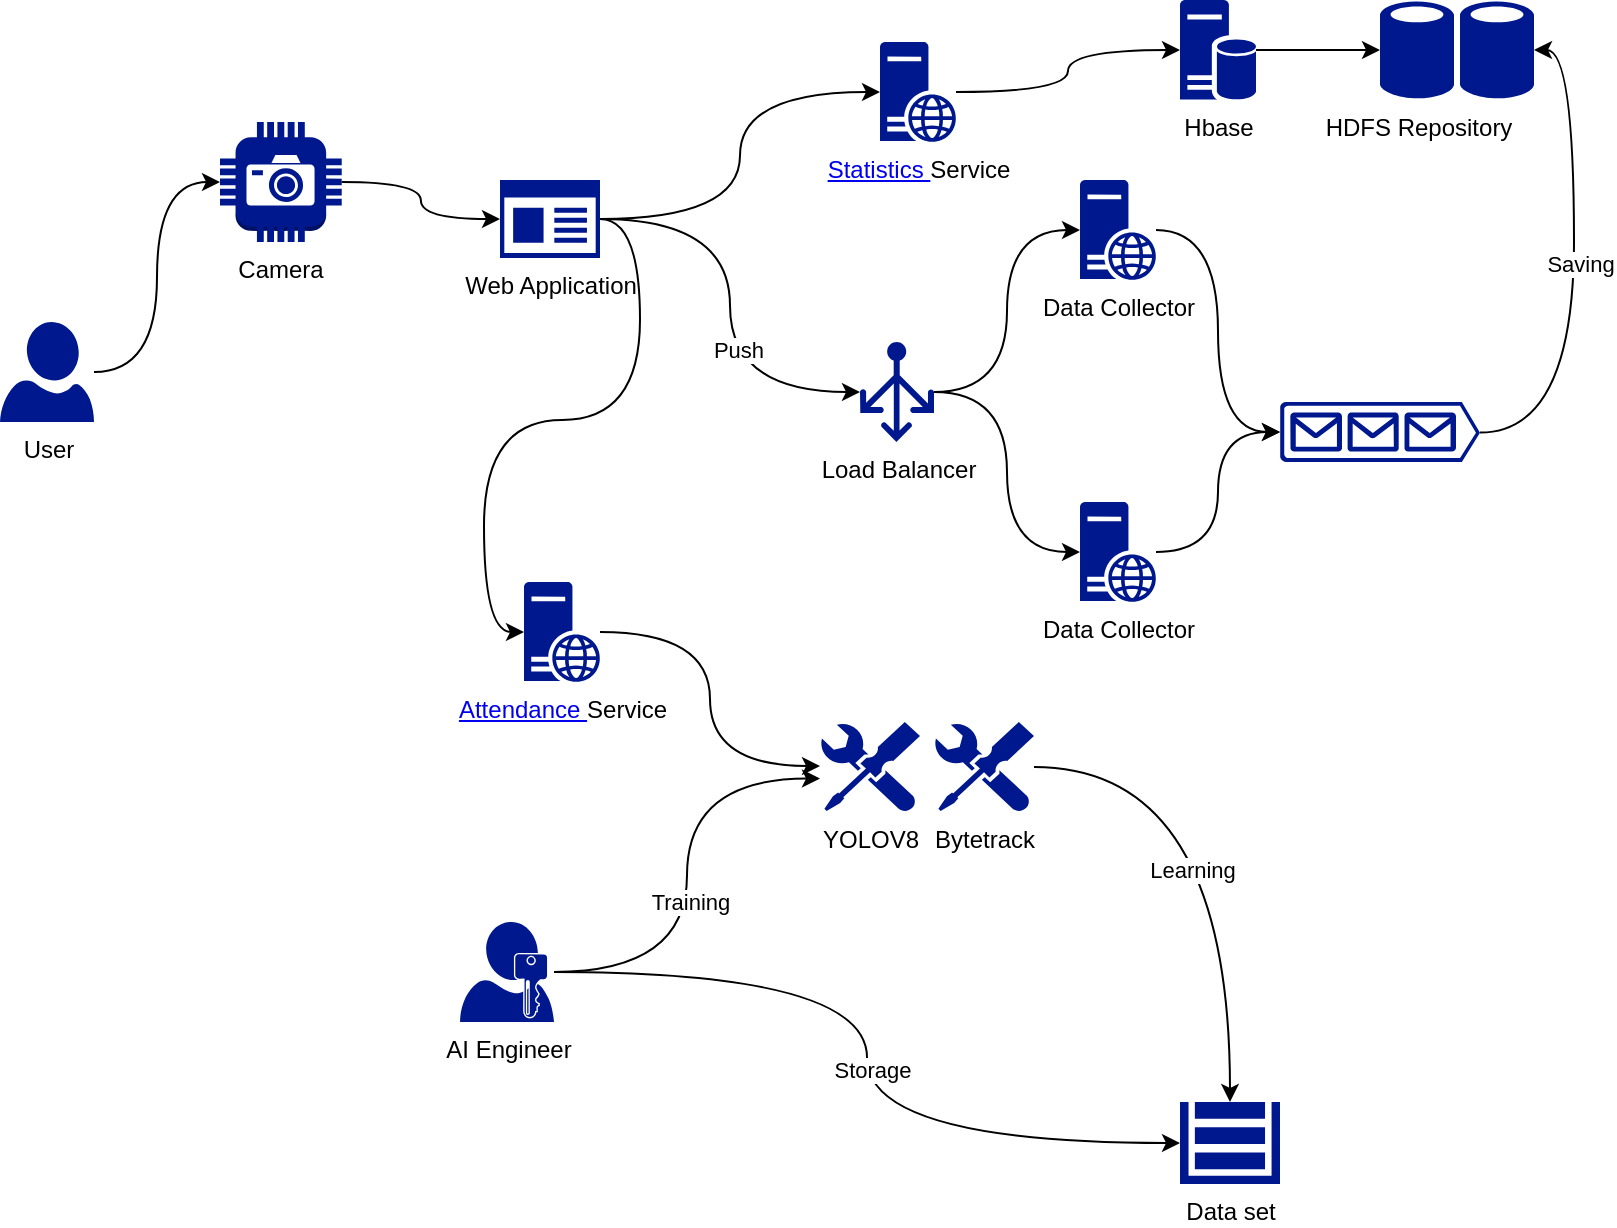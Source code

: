 <mxfile version="24.6.2" type="github">
  <diagram name="Page-1" id="eFmblNhzf9QaGGUQEju5">
    <mxGraphModel dx="2045" dy="632" grid="1" gridSize="10" guides="1" tooltips="1" connect="1" arrows="1" fold="1" page="1" pageScale="1" pageWidth="850" pageHeight="1100" math="0" shadow="0">
      <root>
        <mxCell id="0" />
        <mxCell id="1" parent="0" />
        <mxCell id="c2HthiqBb-Sy_DF1GoUE-1" value="Web Application" style="sketch=0;aspect=fixed;pointerEvents=1;shadow=0;dashed=0;html=1;strokeColor=none;labelPosition=center;verticalLabelPosition=bottom;verticalAlign=top;align=center;fillColor=#00188D;shape=mxgraph.mscae.enterprise.app_generic" parent="1" vertex="1">
          <mxGeometry x="240" y="249" width="50" height="39" as="geometry" />
        </mxCell>
        <mxCell id="c2HthiqBb-Sy_DF1GoUE-3" value="Camera" style="outlineConnect=0;dashed=0;verticalLabelPosition=bottom;verticalAlign=top;align=center;html=1;shape=mxgraph.aws3.camera;fillColor=#00188D;gradientColor=none;" parent="1" vertex="1">
          <mxGeometry x="100" y="220" width="60.86" height="60" as="geometry" />
        </mxCell>
        <mxCell id="c2HthiqBb-Sy_DF1GoUE-4" value="User" style="sketch=0;aspect=fixed;pointerEvents=1;shadow=0;dashed=0;html=1;strokeColor=none;labelPosition=center;verticalLabelPosition=bottom;verticalAlign=top;align=center;fillColor=#00188D;shape=mxgraph.azure.user" parent="1" vertex="1">
          <mxGeometry x="-10" y="320" width="47" height="50" as="geometry" />
        </mxCell>
        <mxCell id="c2HthiqBb-Sy_DF1GoUE-5" style="edgeStyle=orthogonalEdgeStyle;rounded=0;orthogonalLoop=1;jettySize=auto;html=1;entryX=0;entryY=0.5;entryDx=0;entryDy=0;entryPerimeter=0;curved=1;" parent="1" source="c2HthiqBb-Sy_DF1GoUE-4" target="c2HthiqBb-Sy_DF1GoUE-3" edge="1">
          <mxGeometry relative="1" as="geometry" />
        </mxCell>
        <mxCell id="c2HthiqBb-Sy_DF1GoUE-6" style="edgeStyle=orthogonalEdgeStyle;rounded=0;orthogonalLoop=1;jettySize=auto;html=1;entryX=0;entryY=0.5;entryDx=0;entryDy=0;entryPerimeter=0;curved=1;" parent="1" source="c2HthiqBb-Sy_DF1GoUE-3" target="c2HthiqBb-Sy_DF1GoUE-1" edge="1">
          <mxGeometry relative="1" as="geometry" />
        </mxCell>
        <mxCell id="9qIOV8EpZsGLg9kD6BlE-2" value="Data Collector" style="sketch=0;aspect=fixed;pointerEvents=1;shadow=0;dashed=0;html=1;strokeColor=none;labelPosition=center;verticalLabelPosition=bottom;verticalAlign=top;align=center;fillColor=#00188D;shape=mxgraph.mscae.enterprise.web_server" vertex="1" parent="1">
          <mxGeometry x="530" y="249" width="38" height="50" as="geometry" />
        </mxCell>
        <mxCell id="9qIOV8EpZsGLg9kD6BlE-3" style="edgeStyle=orthogonalEdgeStyle;rounded=0;orthogonalLoop=1;jettySize=auto;html=1;entryX=0;entryY=0.5;entryDx=0;entryDy=0;entryPerimeter=0;curved=1;" edge="1" parent="1" source="9qIOV8EpZsGLg9kD6BlE-2" target="9qIOV8EpZsGLg9kD6BlE-12">
          <mxGeometry relative="1" as="geometry" />
        </mxCell>
        <mxCell id="9qIOV8EpZsGLg9kD6BlE-10" value="&lt;div&gt;Load Balancer&lt;/div&gt;" style="sketch=0;aspect=fixed;pointerEvents=1;shadow=0;dashed=0;html=1;strokeColor=none;labelPosition=center;verticalLabelPosition=bottom;verticalAlign=top;align=center;fillColor=#00188D;shape=mxgraph.azure.load_balancer_generic" vertex="1" parent="1">
          <mxGeometry x="420" y="330" width="37" height="50" as="geometry" />
        </mxCell>
        <mxCell id="9qIOV8EpZsGLg9kD6BlE-11" style="edgeStyle=orthogonalEdgeStyle;rounded=0;orthogonalLoop=1;jettySize=auto;html=1;entryX=0;entryY=0.5;entryDx=0;entryDy=0;entryPerimeter=0;curved=1;" edge="1" parent="1" source="9qIOV8EpZsGLg9kD6BlE-10" target="9qIOV8EpZsGLg9kD6BlE-2">
          <mxGeometry relative="1" as="geometry" />
        </mxCell>
        <mxCell id="9qIOV8EpZsGLg9kD6BlE-12" value="" style="sketch=0;aspect=fixed;pointerEvents=1;shadow=0;dashed=0;html=1;strokeColor=none;labelPosition=center;verticalLabelPosition=bottom;verticalAlign=top;align=center;fillColor=#00188D;shape=mxgraph.azure.queue_generic" vertex="1" parent="1">
          <mxGeometry x="630" y="360" width="100" height="30" as="geometry" />
        </mxCell>
        <mxCell id="9qIOV8EpZsGLg9kD6BlE-14" style="edgeStyle=orthogonalEdgeStyle;rounded=0;orthogonalLoop=1;jettySize=auto;html=1;entryX=0;entryY=0.5;entryDx=0;entryDy=0;entryPerimeter=0;curved=1;" edge="1" parent="1" source="c2HthiqBb-Sy_DF1GoUE-1" target="9qIOV8EpZsGLg9kD6BlE-10">
          <mxGeometry relative="1" as="geometry" />
        </mxCell>
        <mxCell id="9qIOV8EpZsGLg9kD6BlE-49" value="Push" style="edgeLabel;html=1;align=center;verticalAlign=middle;resizable=0;points=[];" vertex="1" connectable="0" parent="9qIOV8EpZsGLg9kD6BlE-14">
          <mxGeometry x="0.199" y="4" relative="1" as="geometry">
            <mxPoint as="offset" />
          </mxGeometry>
        </mxCell>
        <mxCell id="9qIOV8EpZsGLg9kD6BlE-16" style="edgeStyle=orthogonalEdgeStyle;rounded=0;orthogonalLoop=1;jettySize=auto;html=1;entryX=0;entryY=0.5;entryDx=0;entryDy=0;entryPerimeter=0;curved=1;exitX=1;exitY=0.5;exitDx=0;exitDy=0;exitPerimeter=0;" edge="1" parent="1" source="c2HthiqBb-Sy_DF1GoUE-1" target="9qIOV8EpZsGLg9kD6BlE-17">
          <mxGeometry relative="1" as="geometry" />
        </mxCell>
        <mxCell id="9qIOV8EpZsGLg9kD6BlE-17" value="&lt;a&gt;Attendance &lt;/a&gt;Service" style="sketch=0;aspect=fixed;pointerEvents=1;shadow=0;dashed=0;html=1;strokeColor=none;labelPosition=center;verticalLabelPosition=bottom;verticalAlign=top;align=center;fillColor=#00188D;shape=mxgraph.mscae.enterprise.web_server" vertex="1" parent="1">
          <mxGeometry x="252" y="450" width="38" height="50" as="geometry" />
        </mxCell>
        <mxCell id="9qIOV8EpZsGLg9kD6BlE-18" style="edgeStyle=orthogonalEdgeStyle;rounded=0;orthogonalLoop=1;jettySize=auto;html=1;entryX=0;entryY=0.489;entryDx=0;entryDy=0;entryPerimeter=0;curved=1;" edge="1" parent="1" source="9qIOV8EpZsGLg9kD6BlE-17" target="9qIOV8EpZsGLg9kD6BlE-19">
          <mxGeometry relative="1" as="geometry">
            <mxPoint x="407" y="485" as="targetPoint" />
          </mxGeometry>
        </mxCell>
        <mxCell id="9qIOV8EpZsGLg9kD6BlE-19" value="YOLOV8" style="sketch=0;aspect=fixed;pointerEvents=1;shadow=0;dashed=0;html=1;strokeColor=none;labelPosition=center;verticalLabelPosition=bottom;verticalAlign=top;align=center;fillColor=#00188D;shape=mxgraph.mscae.enterprise.tool;" vertex="1" parent="1">
          <mxGeometry x="400" y="520" width="50" height="45" as="geometry" />
        </mxCell>
        <mxCell id="9qIOV8EpZsGLg9kD6BlE-24" value="Data set " style="sketch=0;aspect=fixed;pointerEvents=1;shadow=0;dashed=0;html=1;strokeColor=none;labelPosition=center;verticalLabelPosition=bottom;verticalAlign=top;align=center;fillColor=#00188D;shape=mxgraph.mscae.enterprise.storage" vertex="1" parent="1">
          <mxGeometry x="580" y="710" width="50" height="41" as="geometry" />
        </mxCell>
        <mxCell id="9qIOV8EpZsGLg9kD6BlE-25" style="edgeStyle=orthogonalEdgeStyle;rounded=0;orthogonalLoop=1;jettySize=auto;html=1;entryX=0.5;entryY=0;entryDx=0;entryDy=0;entryPerimeter=0;curved=1;" edge="1" parent="1" source="9qIOV8EpZsGLg9kD6BlE-46" target="9qIOV8EpZsGLg9kD6BlE-24">
          <mxGeometry relative="1" as="geometry" />
        </mxCell>
        <mxCell id="9qIOV8EpZsGLg9kD6BlE-55" value="Learning" style="edgeLabel;html=1;align=center;verticalAlign=middle;resizable=0;points=[];" vertex="1" connectable="0" parent="9qIOV8EpZsGLg9kD6BlE-25">
          <mxGeometry x="0.131" y="-19" relative="1" as="geometry">
            <mxPoint y="-1" as="offset" />
          </mxGeometry>
        </mxCell>
        <mxCell id="9qIOV8EpZsGLg9kD6BlE-26" value="AI Engineer" style="sketch=0;aspect=fixed;pointerEvents=1;shadow=0;dashed=0;html=1;strokeColor=none;labelPosition=center;verticalLabelPosition=bottom;verticalAlign=top;align=center;shape=mxgraph.mscae.enterprise.user_permissions;fillColor=#00188D;" vertex="1" parent="1">
          <mxGeometry x="220" y="620" width="47" height="50" as="geometry" />
        </mxCell>
        <mxCell id="9qIOV8EpZsGLg9kD6BlE-27" style="edgeStyle=orthogonalEdgeStyle;rounded=0;orthogonalLoop=1;jettySize=auto;html=1;entryX=0;entryY=0.5;entryDx=0;entryDy=0;entryPerimeter=0;curved=1;" edge="1" parent="1" source="9qIOV8EpZsGLg9kD6BlE-26" target="9qIOV8EpZsGLg9kD6BlE-24">
          <mxGeometry relative="1" as="geometry" />
        </mxCell>
        <mxCell id="9qIOV8EpZsGLg9kD6BlE-32" value="Storage" style="edgeLabel;html=1;align=center;verticalAlign=middle;resizable=0;points=[];" vertex="1" connectable="0" parent="9qIOV8EpZsGLg9kD6BlE-27">
          <mxGeometry x="0.033" y="2" relative="1" as="geometry">
            <mxPoint y="-1" as="offset" />
          </mxGeometry>
        </mxCell>
        <mxCell id="9qIOV8EpZsGLg9kD6BlE-29" style="edgeStyle=orthogonalEdgeStyle;rounded=0;orthogonalLoop=1;jettySize=auto;html=1;entryX=0;entryY=0.628;entryDx=0;entryDy=0;entryPerimeter=0;curved=1;" edge="1" parent="1" source="9qIOV8EpZsGLg9kD6BlE-26" target="9qIOV8EpZsGLg9kD6BlE-19">
          <mxGeometry relative="1" as="geometry" />
        </mxCell>
        <mxCell id="9qIOV8EpZsGLg9kD6BlE-30" value="Training" style="edgeLabel;html=1;align=center;verticalAlign=middle;resizable=0;points=[];" vertex="1" connectable="0" parent="9qIOV8EpZsGLg9kD6BlE-29">
          <mxGeometry x="-0.12" y="-1" relative="1" as="geometry">
            <mxPoint y="-1" as="offset" />
          </mxGeometry>
        </mxCell>
        <mxCell id="9qIOV8EpZsGLg9kD6BlE-35" value="Data Collector" style="sketch=0;aspect=fixed;pointerEvents=1;shadow=0;dashed=0;html=1;strokeColor=none;labelPosition=center;verticalLabelPosition=bottom;verticalAlign=top;align=center;fillColor=#00188D;shape=mxgraph.mscae.enterprise.web_server" vertex="1" parent="1">
          <mxGeometry x="530" y="410" width="38" height="50" as="geometry" />
        </mxCell>
        <mxCell id="9qIOV8EpZsGLg9kD6BlE-36" style="edgeStyle=orthogonalEdgeStyle;rounded=0;orthogonalLoop=1;jettySize=auto;html=1;entryX=0;entryY=0.5;entryDx=0;entryDy=0;entryPerimeter=0;elbow=vertical;curved=1;" edge="1" parent="1" source="9qIOV8EpZsGLg9kD6BlE-10" target="9qIOV8EpZsGLg9kD6BlE-35">
          <mxGeometry relative="1" as="geometry" />
        </mxCell>
        <mxCell id="9qIOV8EpZsGLg9kD6BlE-37" style="edgeStyle=orthogonalEdgeStyle;rounded=0;orthogonalLoop=1;jettySize=auto;html=1;entryX=0;entryY=0.5;entryDx=0;entryDy=0;entryPerimeter=0;curved=1;" edge="1" parent="1" source="9qIOV8EpZsGLg9kD6BlE-35" target="9qIOV8EpZsGLg9kD6BlE-12">
          <mxGeometry relative="1" as="geometry" />
        </mxCell>
        <mxCell id="9qIOV8EpZsGLg9kD6BlE-39" value="&lt;span class=&quot;dict-pos&quot;&gt;&lt;/span&gt;&lt;a&gt;Statistics &lt;/a&gt;Service" style="sketch=0;aspect=fixed;pointerEvents=1;shadow=0;dashed=0;html=1;strokeColor=none;labelPosition=center;verticalLabelPosition=bottom;verticalAlign=top;align=center;fillColor=#00188D;shape=mxgraph.mscae.enterprise.web_server" vertex="1" parent="1">
          <mxGeometry x="430" y="180" width="38" height="50" as="geometry" />
        </mxCell>
        <mxCell id="9qIOV8EpZsGLg9kD6BlE-1" value="Hbase" style="sketch=0;aspect=fixed;pointerEvents=1;shadow=0;dashed=0;html=1;strokeColor=none;labelPosition=center;verticalLabelPosition=bottom;verticalAlign=top;align=center;fillColor=#00188D;shape=mxgraph.mscae.enterprise.database_server" vertex="1" parent="1">
          <mxGeometry x="580" y="159" width="38" height="50" as="geometry" />
        </mxCell>
        <mxCell id="9qIOV8EpZsGLg9kD6BlE-5" value="HDFS Repository" style="sketch=0;aspect=fixed;pointerEvents=1;shadow=0;dashed=0;html=1;strokeColor=none;labelPosition=center;verticalLabelPosition=bottom;verticalAlign=top;align=center;fillColor=#00188D;shape=mxgraph.mscae.enterprise.database_generic" vertex="1" parent="1">
          <mxGeometry x="680" y="159" width="37" height="50" as="geometry" />
        </mxCell>
        <mxCell id="9qIOV8EpZsGLg9kD6BlE-45" value="" style="edgeStyle=orthogonalEdgeStyle;rounded=0;orthogonalLoop=1;jettySize=auto;html=1;exitX=1;exitY=0.51;exitDx=0;exitDy=0;exitPerimeter=0;entryX=1;entryY=0.5;entryDx=0;entryDy=0;entryPerimeter=0;curved=1;" edge="1" parent="1" source="9qIOV8EpZsGLg9kD6BlE-12" target="9qIOV8EpZsGLg9kD6BlE-7">
          <mxGeometry relative="1" as="geometry">
            <mxPoint x="730" y="375" as="sourcePoint" />
            <mxPoint x="717" y="184" as="targetPoint" />
          </mxGeometry>
        </mxCell>
        <mxCell id="9qIOV8EpZsGLg9kD6BlE-56" value="Saving" style="edgeLabel;html=1;align=center;verticalAlign=middle;resizable=0;points=[];" vertex="1" connectable="0" parent="9qIOV8EpZsGLg9kD6BlE-45">
          <mxGeometry x="0.019" y="-3" relative="1" as="geometry">
            <mxPoint as="offset" />
          </mxGeometry>
        </mxCell>
        <mxCell id="9qIOV8EpZsGLg9kD6BlE-7" value="" style="sketch=0;aspect=fixed;pointerEvents=1;shadow=0;dashed=0;html=1;strokeColor=none;labelPosition=center;verticalLabelPosition=bottom;verticalAlign=top;align=center;fillColor=#00188D;shape=mxgraph.mscae.enterprise.database_generic" vertex="1" parent="1">
          <mxGeometry x="720" y="159" width="37" height="50" as="geometry" />
        </mxCell>
        <mxCell id="9qIOV8EpZsGLg9kD6BlE-46" value="Bytetrack" style="sketch=0;aspect=fixed;pointerEvents=1;shadow=0;dashed=0;html=1;strokeColor=none;labelPosition=center;verticalLabelPosition=bottom;verticalAlign=top;align=center;fillColor=#00188D;shape=mxgraph.mscae.enterprise.tool;" vertex="1" parent="1">
          <mxGeometry x="457" y="520" width="50" height="45" as="geometry" />
        </mxCell>
        <mxCell id="9qIOV8EpZsGLg9kD6BlE-50" style="edgeStyle=orthogonalEdgeStyle;rounded=0;orthogonalLoop=1;jettySize=auto;html=1;entryX=0;entryY=0.5;entryDx=0;entryDy=0;entryPerimeter=0;curved=1;" edge="1" parent="1" source="c2HthiqBb-Sy_DF1GoUE-1" target="9qIOV8EpZsGLg9kD6BlE-39">
          <mxGeometry relative="1" as="geometry" />
        </mxCell>
        <mxCell id="9qIOV8EpZsGLg9kD6BlE-51" style="edgeStyle=orthogonalEdgeStyle;rounded=0;orthogonalLoop=1;jettySize=auto;html=1;entryX=0;entryY=0.5;entryDx=0;entryDy=0;entryPerimeter=0;curved=1;" edge="1" parent="1" source="9qIOV8EpZsGLg9kD6BlE-39" target="9qIOV8EpZsGLg9kD6BlE-1">
          <mxGeometry relative="1" as="geometry" />
        </mxCell>
        <mxCell id="9qIOV8EpZsGLg9kD6BlE-52" style="edgeStyle=orthogonalEdgeStyle;rounded=0;orthogonalLoop=1;jettySize=auto;html=1;entryX=0;entryY=0.5;entryDx=0;entryDy=0;entryPerimeter=0;curved=1;" edge="1" parent="1" source="9qIOV8EpZsGLg9kD6BlE-1" target="9qIOV8EpZsGLg9kD6BlE-5">
          <mxGeometry relative="1" as="geometry" />
        </mxCell>
      </root>
    </mxGraphModel>
  </diagram>
</mxfile>
